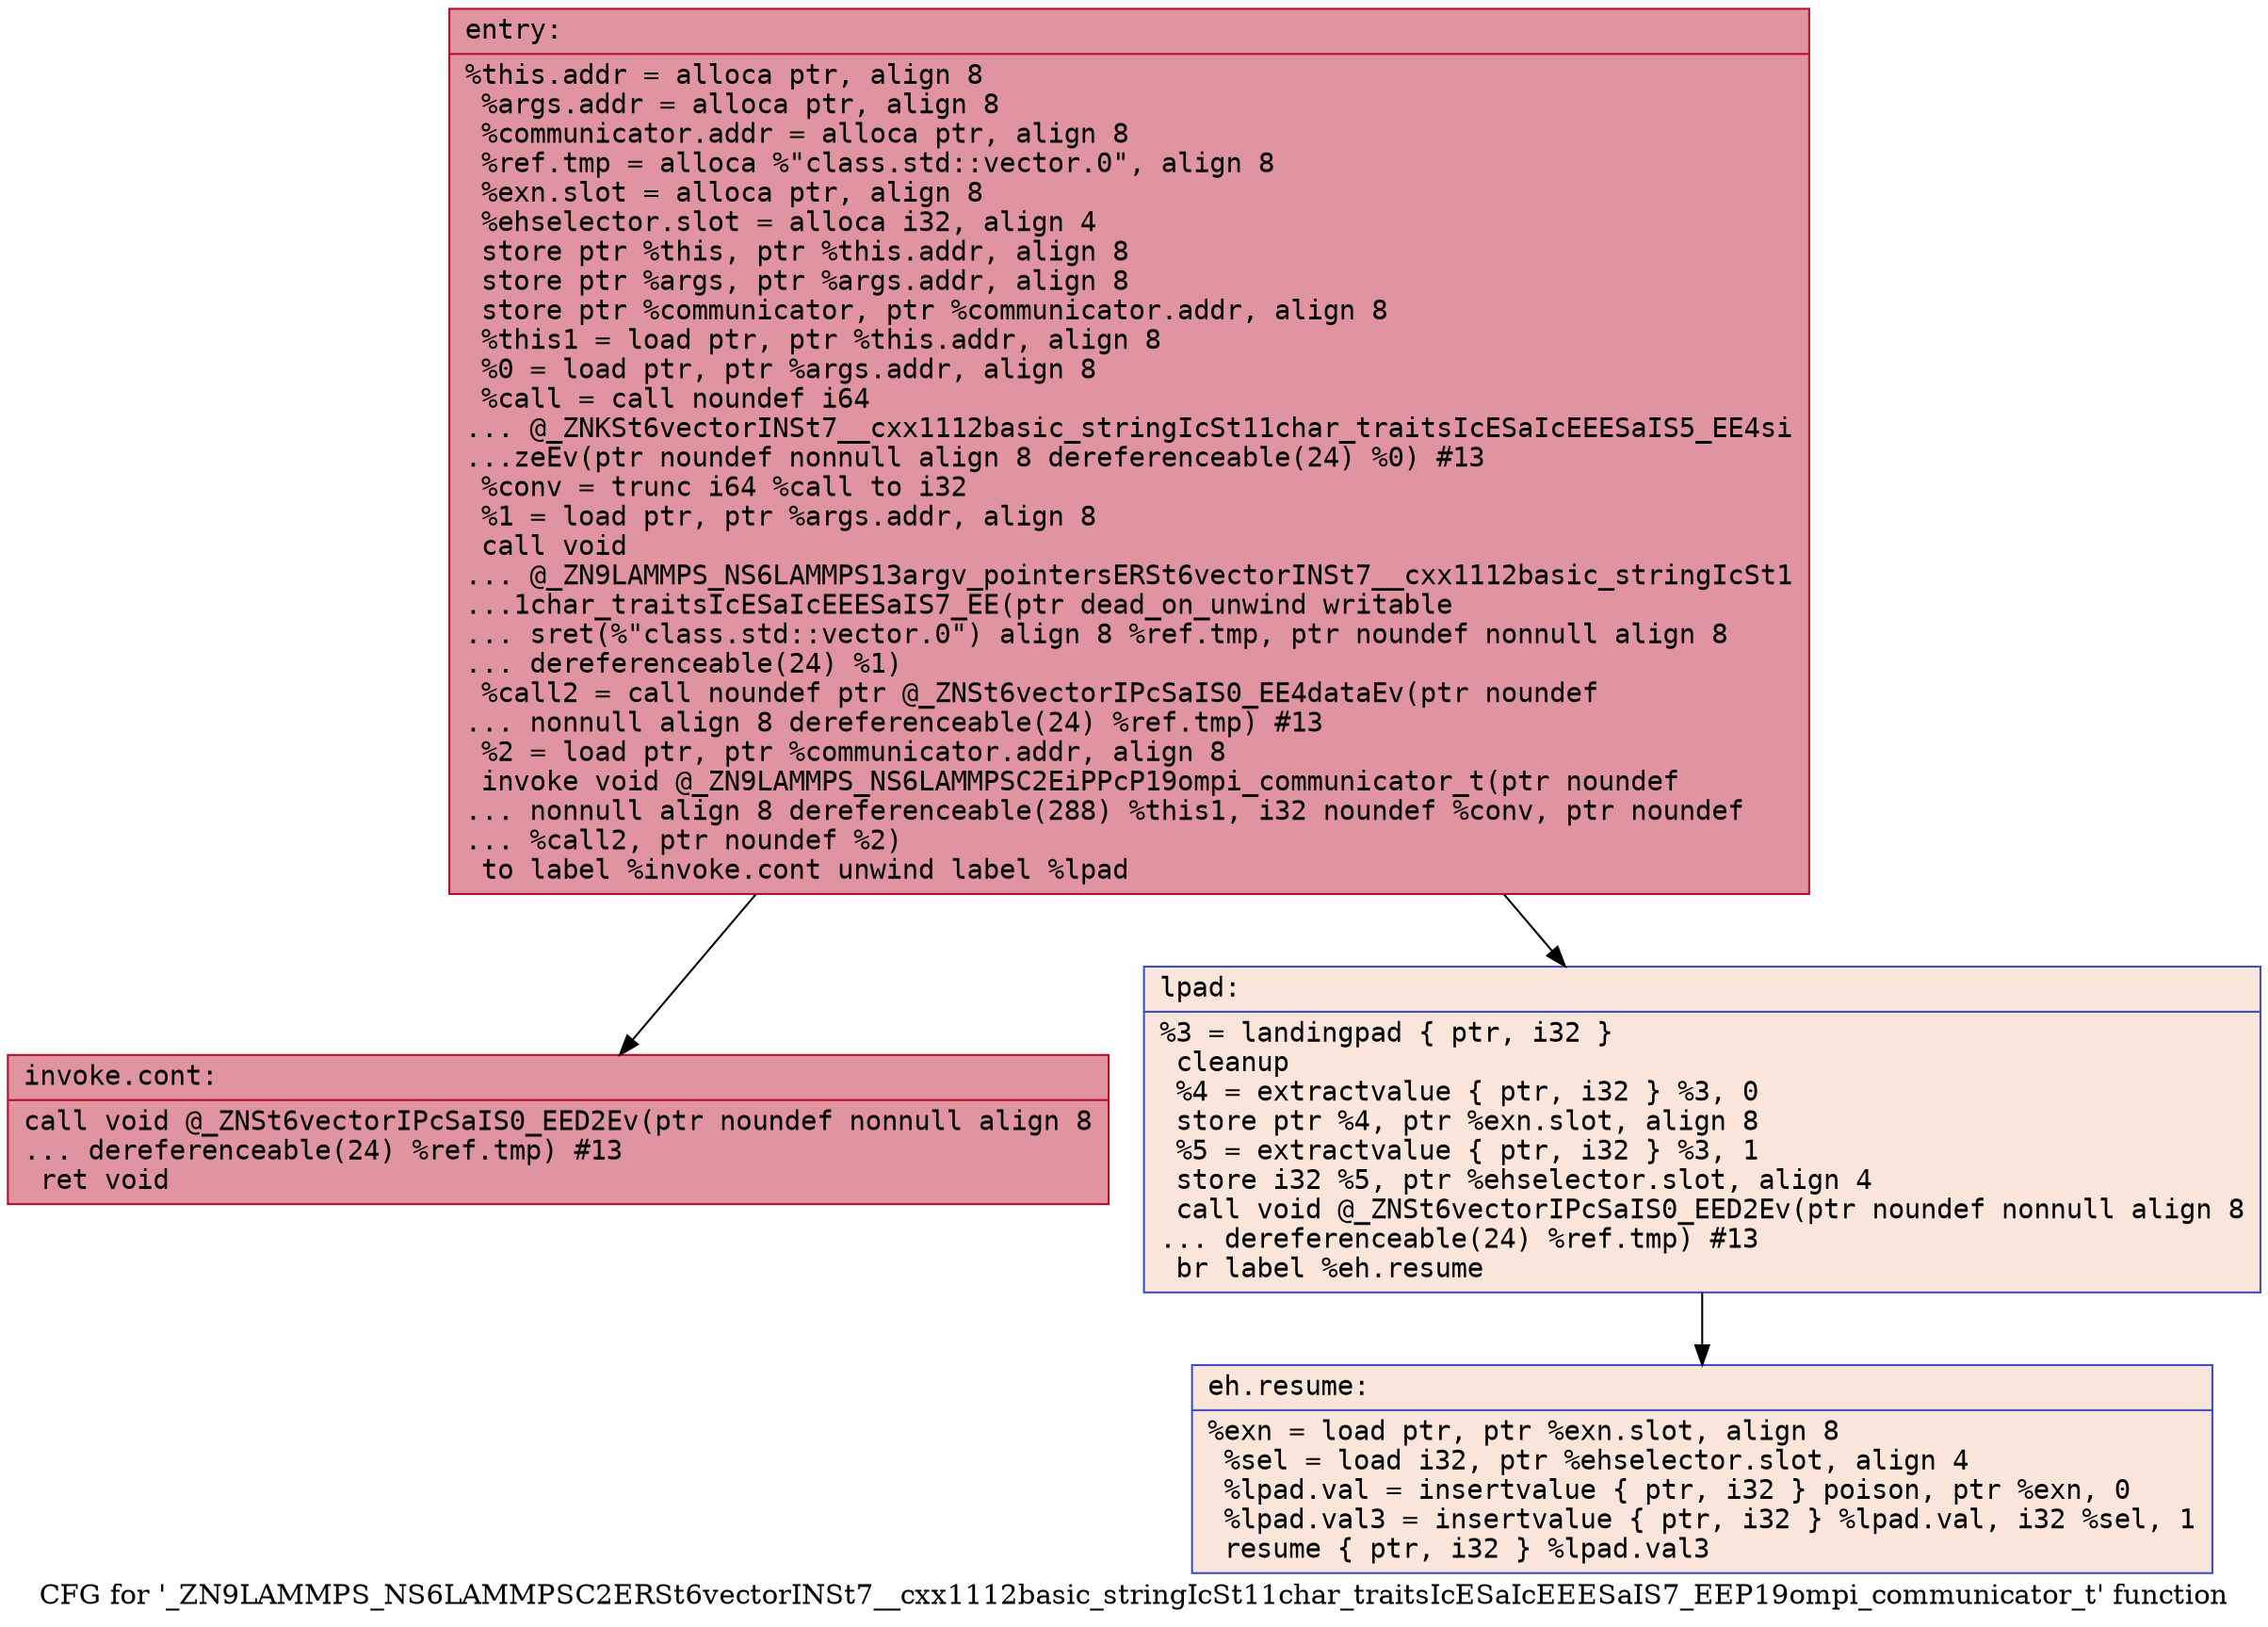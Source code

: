 digraph "CFG for '_ZN9LAMMPS_NS6LAMMPSC2ERSt6vectorINSt7__cxx1112basic_stringIcSt11char_traitsIcESaIcEEESaIS7_EEP19ompi_communicator_t' function" {
	label="CFG for '_ZN9LAMMPS_NS6LAMMPSC2ERSt6vectorINSt7__cxx1112basic_stringIcSt11char_traitsIcESaIcEEESaIS7_EEP19ompi_communicator_t' function";

	Node0x56529128e800 [shape=record,color="#b70d28ff", style=filled, fillcolor="#b70d2870" fontname="Courier",label="{entry:\l|  %this.addr = alloca ptr, align 8\l  %args.addr = alloca ptr, align 8\l  %communicator.addr = alloca ptr, align 8\l  %ref.tmp = alloca %\"class.std::vector.0\", align 8\l  %exn.slot = alloca ptr, align 8\l  %ehselector.slot = alloca i32, align 4\l  store ptr %this, ptr %this.addr, align 8\l  store ptr %args, ptr %args.addr, align 8\l  store ptr %communicator, ptr %communicator.addr, align 8\l  %this1 = load ptr, ptr %this.addr, align 8\l  %0 = load ptr, ptr %args.addr, align 8\l  %call = call noundef i64\l... @_ZNKSt6vectorINSt7__cxx1112basic_stringIcSt11char_traitsIcESaIcEEESaIS5_EE4si\l...zeEv(ptr noundef nonnull align 8 dereferenceable(24) %0) #13\l  %conv = trunc i64 %call to i32\l  %1 = load ptr, ptr %args.addr, align 8\l  call void\l... @_ZN9LAMMPS_NS6LAMMPS13argv_pointersERSt6vectorINSt7__cxx1112basic_stringIcSt1\l...1char_traitsIcESaIcEEESaIS7_EE(ptr dead_on_unwind writable\l... sret(%\"class.std::vector.0\") align 8 %ref.tmp, ptr noundef nonnull align 8\l... dereferenceable(24) %1)\l  %call2 = call noundef ptr @_ZNSt6vectorIPcSaIS0_EE4dataEv(ptr noundef\l... nonnull align 8 dereferenceable(24) %ref.tmp) #13\l  %2 = load ptr, ptr %communicator.addr, align 8\l  invoke void @_ZN9LAMMPS_NS6LAMMPSC2EiPPcP19ompi_communicator_t(ptr noundef\l... nonnull align 8 dereferenceable(288) %this1, i32 noundef %conv, ptr noundef\l... %call2, ptr noundef %2)\l          to label %invoke.cont unwind label %lpad\l}"];
	Node0x56529128e800 -> Node0x5652912901a0[tooltip="entry -> invoke.cont\nProbability 100.00%" ];
	Node0x56529128e800 -> Node0x565291290250[tooltip="entry -> lpad\nProbability 0.00%" ];
	Node0x5652912901a0 [shape=record,color="#b70d28ff", style=filled, fillcolor="#b70d2870" fontname="Courier",label="{invoke.cont:\l|  call void @_ZNSt6vectorIPcSaIS0_EED2Ev(ptr noundef nonnull align 8\l... dereferenceable(24) %ref.tmp) #13\l  ret void\l}"];
	Node0x565291290250 [shape=record,color="#3d50c3ff", style=filled, fillcolor="#f4c5ad70" fontname="Courier",label="{lpad:\l|  %3 = landingpad \{ ptr, i32 \}\l          cleanup\l  %4 = extractvalue \{ ptr, i32 \} %3, 0\l  store ptr %4, ptr %exn.slot, align 8\l  %5 = extractvalue \{ ptr, i32 \} %3, 1\l  store i32 %5, ptr %ehselector.slot, align 4\l  call void @_ZNSt6vectorIPcSaIS0_EED2Ev(ptr noundef nonnull align 8\l... dereferenceable(24) %ref.tmp) #13\l  br label %eh.resume\l}"];
	Node0x565291290250 -> Node0x565291291ac0[tooltip="lpad -> eh.resume\nProbability 100.00%" ];
	Node0x565291291ac0 [shape=record,color="#3d50c3ff", style=filled, fillcolor="#f4c5ad70" fontname="Courier",label="{eh.resume:\l|  %exn = load ptr, ptr %exn.slot, align 8\l  %sel = load i32, ptr %ehselector.slot, align 4\l  %lpad.val = insertvalue \{ ptr, i32 \} poison, ptr %exn, 0\l  %lpad.val3 = insertvalue \{ ptr, i32 \} %lpad.val, i32 %sel, 1\l  resume \{ ptr, i32 \} %lpad.val3\l}"];
}
